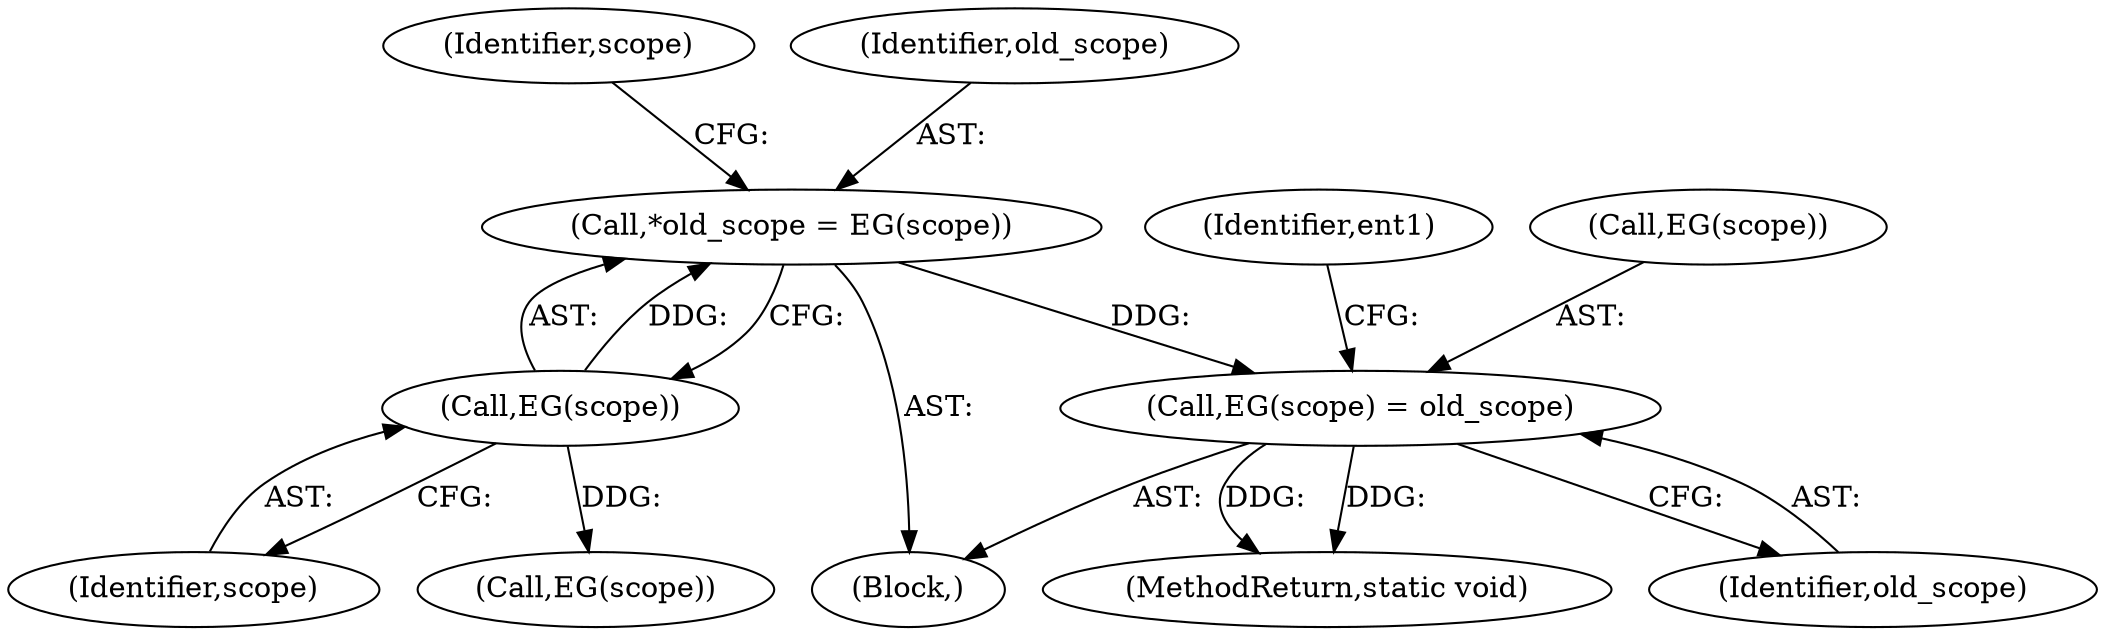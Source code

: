 digraph "0_php-src_698a691724c0a949295991e5df091ce16f899e02?w=1@pointer" {
"1000498" [label="(Call,EG(scope) = old_scope)"];
"1000473" [label="(Call,*old_scope = EG(scope))"];
"1000475" [label="(Call,EG(scope))"];
"1000473" [label="(Call,*old_scope = EG(scope))"];
"1000475" [label="(Call,EG(scope))"];
"1000524" [label="(Identifier,ent1)"];
"1000498" [label="(Call,EG(scope) = old_scope)"];
"1000479" [label="(Identifier,scope)"];
"1000586" [label="(MethodReturn,static void)"];
"1000476" [label="(Identifier,scope)"];
"1000478" [label="(Call,EG(scope))"];
"1000501" [label="(Identifier,old_scope)"];
"1000474" [label="(Identifier,old_scope)"];
"1000471" [label="(Block,)"];
"1000499" [label="(Call,EG(scope))"];
"1000498" -> "1000471"  [label="AST: "];
"1000498" -> "1000501"  [label="CFG: "];
"1000499" -> "1000498"  [label="AST: "];
"1000501" -> "1000498"  [label="AST: "];
"1000524" -> "1000498"  [label="CFG: "];
"1000498" -> "1000586"  [label="DDG: "];
"1000498" -> "1000586"  [label="DDG: "];
"1000473" -> "1000498"  [label="DDG: "];
"1000473" -> "1000471"  [label="AST: "];
"1000473" -> "1000475"  [label="CFG: "];
"1000474" -> "1000473"  [label="AST: "];
"1000475" -> "1000473"  [label="AST: "];
"1000479" -> "1000473"  [label="CFG: "];
"1000475" -> "1000473"  [label="DDG: "];
"1000475" -> "1000476"  [label="CFG: "];
"1000476" -> "1000475"  [label="AST: "];
"1000475" -> "1000478"  [label="DDG: "];
}
